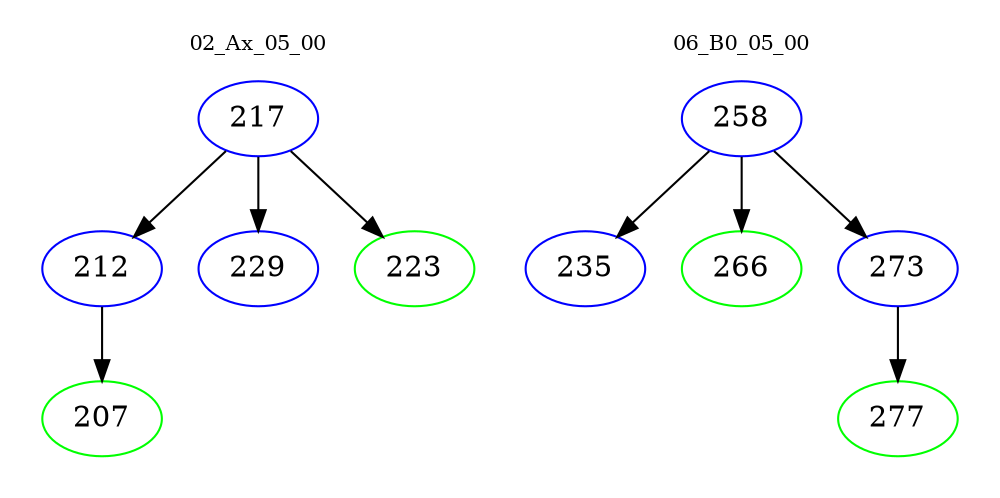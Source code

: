 digraph{
subgraph cluster_0 {
color = white
label = "02_Ax_05_00";
fontsize=10;
T0_217 [label="217", color="blue"]
T0_217 -> T0_212 [color="black"]
T0_212 [label="212", color="blue"]
T0_212 -> T0_207 [color="black"]
T0_207 [label="207", color="green"]
T0_217 -> T0_229 [color="black"]
T0_229 [label="229", color="blue"]
T0_217 -> T0_223 [color="black"]
T0_223 [label="223", color="green"]
}
subgraph cluster_1 {
color = white
label = "06_B0_05_00";
fontsize=10;
T1_258 [label="258", color="blue"]
T1_258 -> T1_235 [color="black"]
T1_235 [label="235", color="blue"]
T1_258 -> T1_266 [color="black"]
T1_266 [label="266", color="green"]
T1_258 -> T1_273 [color="black"]
T1_273 [label="273", color="blue"]
T1_273 -> T1_277 [color="black"]
T1_277 [label="277", color="green"]
}
}

